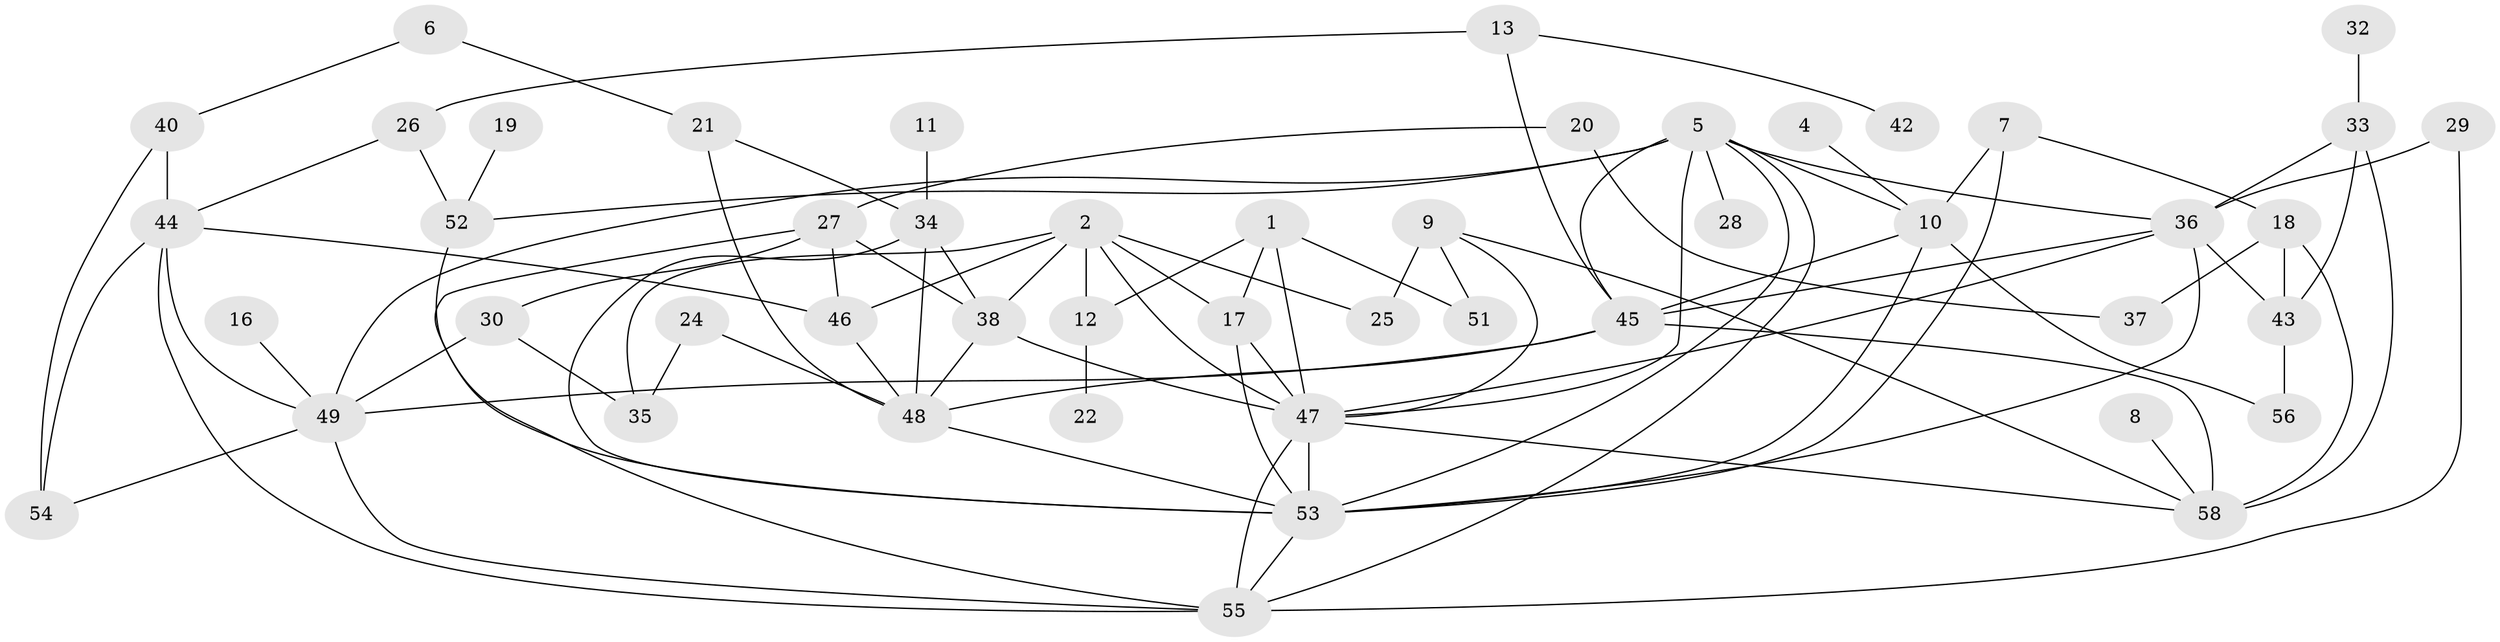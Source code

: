 // original degree distribution, {2: 0.24347826086956523, 1: 0.1391304347826087, 3: 0.2782608695652174, 7: 0.008695652173913044, 5: 0.12173913043478261, 6: 0.02608695652173913, 0: 0.06956521739130435, 4: 0.10434782608695652, 9: 0.008695652173913044}
// Generated by graph-tools (version 1.1) at 2025/00/03/09/25 03:00:45]
// undirected, 49 vertices, 94 edges
graph export_dot {
graph [start="1"]
  node [color=gray90,style=filled];
  1;
  2;
  4;
  5;
  6;
  7;
  8;
  9;
  10;
  11;
  12;
  13;
  16;
  17;
  18;
  19;
  20;
  21;
  22;
  24;
  25;
  26;
  27;
  28;
  29;
  30;
  32;
  33;
  34;
  35;
  36;
  37;
  38;
  40;
  42;
  43;
  44;
  45;
  46;
  47;
  48;
  49;
  51;
  52;
  53;
  54;
  55;
  56;
  58;
  1 -- 12 [weight=1.0];
  1 -- 17 [weight=1.0];
  1 -- 47 [weight=1.0];
  1 -- 51 [weight=1.0];
  2 -- 12 [weight=1.0];
  2 -- 17 [weight=1.0];
  2 -- 25 [weight=1.0];
  2 -- 35 [weight=1.0];
  2 -- 38 [weight=1.0];
  2 -- 46 [weight=1.0];
  2 -- 47 [weight=1.0];
  4 -- 10 [weight=1.0];
  5 -- 10 [weight=1.0];
  5 -- 28 [weight=1.0];
  5 -- 36 [weight=1.0];
  5 -- 45 [weight=1.0];
  5 -- 47 [weight=2.0];
  5 -- 49 [weight=1.0];
  5 -- 52 [weight=1.0];
  5 -- 53 [weight=1.0];
  5 -- 55 [weight=1.0];
  6 -- 21 [weight=1.0];
  6 -- 40 [weight=1.0];
  7 -- 10 [weight=1.0];
  7 -- 18 [weight=1.0];
  7 -- 53 [weight=1.0];
  8 -- 58 [weight=1.0];
  9 -- 25 [weight=1.0];
  9 -- 47 [weight=1.0];
  9 -- 51 [weight=1.0];
  9 -- 58 [weight=1.0];
  10 -- 45 [weight=1.0];
  10 -- 53 [weight=1.0];
  10 -- 56 [weight=1.0];
  11 -- 34 [weight=1.0];
  12 -- 22 [weight=1.0];
  13 -- 26 [weight=1.0];
  13 -- 42 [weight=1.0];
  13 -- 45 [weight=1.0];
  16 -- 49 [weight=1.0];
  17 -- 47 [weight=1.0];
  17 -- 53 [weight=1.0];
  18 -- 37 [weight=1.0];
  18 -- 43 [weight=1.0];
  18 -- 58 [weight=2.0];
  19 -- 52 [weight=1.0];
  20 -- 27 [weight=1.0];
  20 -- 37 [weight=1.0];
  21 -- 34 [weight=1.0];
  21 -- 48 [weight=1.0];
  24 -- 35 [weight=1.0];
  24 -- 48 [weight=1.0];
  26 -- 44 [weight=1.0];
  26 -- 52 [weight=1.0];
  27 -- 30 [weight=1.0];
  27 -- 38 [weight=1.0];
  27 -- 46 [weight=1.0];
  27 -- 55 [weight=1.0];
  29 -- 36 [weight=1.0];
  29 -- 55 [weight=1.0];
  30 -- 35 [weight=1.0];
  30 -- 49 [weight=1.0];
  32 -- 33 [weight=1.0];
  33 -- 36 [weight=1.0];
  33 -- 43 [weight=1.0];
  33 -- 58 [weight=1.0];
  34 -- 38 [weight=1.0];
  34 -- 48 [weight=1.0];
  34 -- 53 [weight=1.0];
  36 -- 43 [weight=2.0];
  36 -- 45 [weight=1.0];
  36 -- 47 [weight=1.0];
  36 -- 53 [weight=1.0];
  38 -- 47 [weight=2.0];
  38 -- 48 [weight=1.0];
  40 -- 44 [weight=1.0];
  40 -- 54 [weight=1.0];
  43 -- 56 [weight=1.0];
  44 -- 46 [weight=1.0];
  44 -- 49 [weight=1.0];
  44 -- 54 [weight=1.0];
  44 -- 55 [weight=1.0];
  45 -- 48 [weight=1.0];
  45 -- 49 [weight=2.0];
  45 -- 58 [weight=1.0];
  46 -- 48 [weight=1.0];
  47 -- 53 [weight=3.0];
  47 -- 55 [weight=2.0];
  47 -- 58 [weight=1.0];
  48 -- 53 [weight=1.0];
  49 -- 54 [weight=1.0];
  49 -- 55 [weight=1.0];
  52 -- 53 [weight=1.0];
  53 -- 55 [weight=1.0];
}
